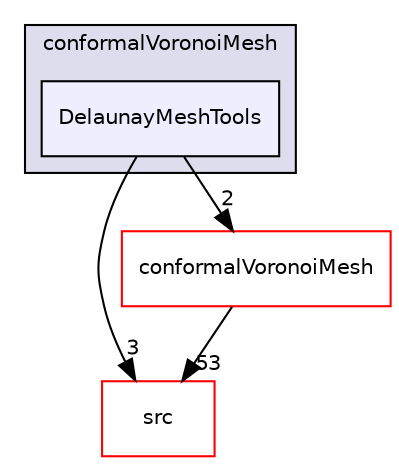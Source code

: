 digraph "applications/utilities/mesh/generation/foamyMesh/conformalVoronoiMesh/DelaunayMeshTools" {
  bgcolor=transparent;
  compound=true
  node [ fontsize="10", fontname="Helvetica"];
  edge [ labelfontsize="10", labelfontname="Helvetica"];
  subgraph clusterdir_616e89101b4d92e7765258ddbabd9ee1 {
    graph [ bgcolor="#ddddee", pencolor="black", label="conformalVoronoiMesh" fontname="Helvetica", fontsize="10", URL="dir_616e89101b4d92e7765258ddbabd9ee1.html"]
  dir_2584d27d7d77fa7b8c77f3a48b4993fa [shape=box, label="DelaunayMeshTools", style="filled", fillcolor="#eeeeff", pencolor="black", URL="dir_2584d27d7d77fa7b8c77f3a48b4993fa.html"];
  }
  dir_68267d1309a1af8e8297ef4c3efbcdba [shape=box label="src" color="red" URL="dir_68267d1309a1af8e8297ef4c3efbcdba.html"];
  dir_38479fab6fd543e227b5b42ac4c0dfc7 [shape=box label="conformalVoronoiMesh" color="red" URL="dir_38479fab6fd543e227b5b42ac4c0dfc7.html"];
  dir_2584d27d7d77fa7b8c77f3a48b4993fa->dir_68267d1309a1af8e8297ef4c3efbcdba [headlabel="3", labeldistance=1.5 headhref="dir_000546_000736.html"];
  dir_2584d27d7d77fa7b8c77f3a48b4993fa->dir_38479fab6fd543e227b5b42ac4c0dfc7 [headlabel="2", labeldistance=1.5 headhref="dir_000546_000538.html"];
  dir_38479fab6fd543e227b5b42ac4c0dfc7->dir_68267d1309a1af8e8297ef4c3efbcdba [headlabel="53", labeldistance=1.5 headhref="dir_000538_000736.html"];
}
